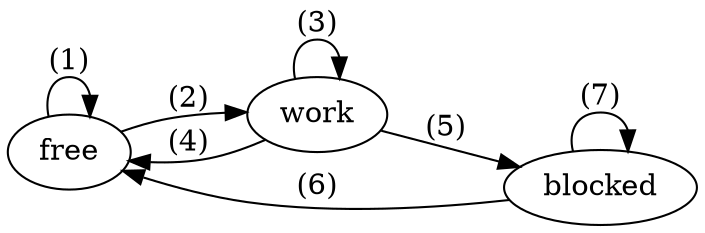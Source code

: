 digraph G {
  rankdir = LR;
  free -> free [label = "(1)"];
  free -> work [label = "(2)"];
  
  work -> work [label = "(3)"];
  work -> free [label = "(4)"];
  work -> blocked [label = "(5)"];
  
  blocked -> free [label = "(6)"];
  blocked -> blocked [label = "(7)"];
}
